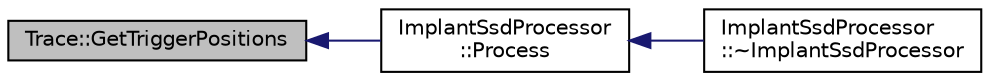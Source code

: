 digraph "Trace::GetTriggerPositions"
{
  edge [fontname="Helvetica",fontsize="10",labelfontname="Helvetica",labelfontsize="10"];
  node [fontname="Helvetica",fontsize="10",shape=record];
  rankdir="LR";
  Node1 [label="Trace::GetTriggerPositions",height=0.2,width=0.4,color="black", fillcolor="grey75", style="filled", fontcolor="black"];
  Node1 -> Node2 [dir="back",color="midnightblue",fontsize="10",style="solid",fontname="Helvetica"];
  Node2 [label="ImplantSsdProcessor\l::Process",height=0.2,width=0.4,color="black", fillcolor="white", style="filled",URL="$df/df5/class_implant_ssd_processor.html#a4633fc3b34a8e8915713dd8e1ba5666a"];
  Node2 -> Node3 [dir="back",color="midnightblue",fontsize="10",style="solid",fontname="Helvetica"];
  Node3 [label="ImplantSsdProcessor\l::~ImplantSsdProcessor",height=0.2,width=0.4,color="black", fillcolor="white", style="filled",URL="$df/df5/class_implant_ssd_processor.html#a057e44029967a209fc626811e2ba4412"];
}
